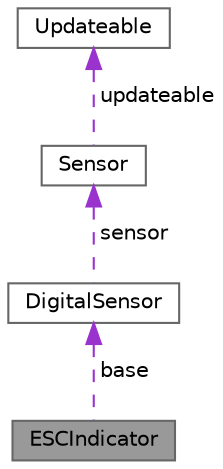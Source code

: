 digraph "ESCIndicator"
{
 // LATEX_PDF_SIZE
  bgcolor="transparent";
  edge [fontname=Helvetica,fontsize=10,labelfontname=Helvetica,labelfontsize=10];
  node [fontname=Helvetica,fontsize=10,shape=box,height=0.2,width=0.4];
  Node1 [label="ESCIndicator",height=0.2,width=0.4,color="gray40", fillcolor="grey60", style="filled", fontcolor="black",tooltip=" "];
  Node2 -> Node1 [dir="back",color="darkorchid3",style="dashed",label=" base" ];
  Node2 [label="DigitalSensor",height=0.2,width=0.4,color="gray40", fillcolor="white", style="filled",URL="$structDigitalSensor.html",tooltip=" "];
  Node3 -> Node2 [dir="back",color="darkorchid3",style="dashed",label=" sensor" ];
  Node3 [label="Sensor",height=0.2,width=0.4,color="gray40", fillcolor="white", style="filled",URL="$structSensor.html",tooltip=" "];
  Node4 -> Node3 [dir="back",color="darkorchid3",style="dashed",label=" updateable" ];
  Node4 [label="Updateable",height=0.2,width=0.4,color="gray40", fillcolor="white", style="filled",URL="$structUpdateable.html",tooltip=" "];
}
